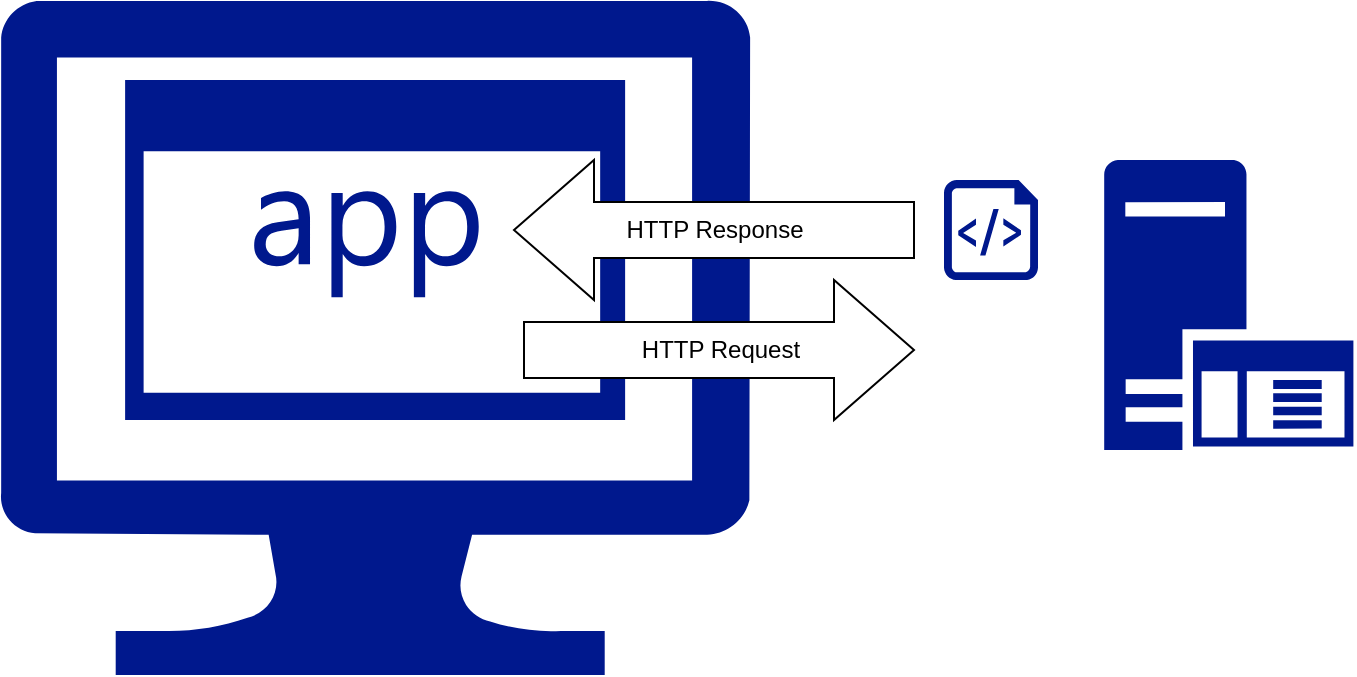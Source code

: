 <mxfile version="14.3.1" type="github"><diagram id="cj0Z7pNimVpw6jqo-E7z" name="Page-1"><mxGraphModel dx="1402" dy="654" grid="1" gridSize="10" guides="1" tooltips="1" connect="1" arrows="1" fold="1" page="1" pageScale="1" pageWidth="850" pageHeight="1100" math="0" shadow="0"><root><mxCell id="0"/><mxCell id="1" parent="0"/><mxCell id="IR-eqQ5YHkqLA4fKnOQH-5" value="" style="aspect=fixed;pointerEvents=1;shadow=0;dashed=0;html=1;strokeColor=none;labelPosition=center;verticalLabelPosition=bottom;verticalAlign=top;align=center;fillColor=#00188D;shape=mxgraph.azure.script_file" parent="1" vertex="1"><mxGeometry x="480" y="200" width="47" height="50" as="geometry"/></mxCell><mxCell id="IR-eqQ5YHkqLA4fKnOQH-7" value="" style="aspect=fixed;pointerEvents=1;shadow=0;dashed=0;html=1;strokeColor=none;labelPosition=center;verticalLabelPosition=bottom;verticalAlign=top;align=center;fillColor=#00188D;shape=mxgraph.mscae.enterprise.application_server" parent="1" vertex="1"><mxGeometry x="560" y="190" width="124.7" height="145" as="geometry"/></mxCell><mxCell id="IR-eqQ5YHkqLA4fKnOQH-8" value="" style="aspect=fixed;pointerEvents=1;shadow=0;dashed=0;html=1;strokeColor=none;labelPosition=center;verticalLabelPosition=bottom;verticalAlign=top;align=center;fillColor=#00188D;shape=mxgraph.azure.computer" parent="1" vertex="1"><mxGeometry x="8.06" y="110" width="375" height="337.5" as="geometry"/></mxCell><mxCell id="yCAJ61VOqBWOnpiDdDVH-1" value="" style="aspect=fixed;pointerEvents=1;shadow=0;dashed=0;html=1;strokeColor=none;labelPosition=center;verticalLabelPosition=bottom;verticalAlign=top;align=center;fillColor=#00188D;shape=mxgraph.mscae.enterprise.application" vertex="1" parent="1"><mxGeometry x="70.56" y="150" width="250" height="170" as="geometry"/></mxCell><mxCell id="IR-eqQ5YHkqLA4fKnOQH-9" value="HTTP Request" style="html=1;shadow=0;dashed=0;align=center;verticalAlign=middle;shape=mxgraph.arrows2.arrow;dy=0.6;dx=40;notch=0;" parent="1" vertex="1"><mxGeometry x="270" y="250" width="195" height="70" as="geometry"/></mxCell><mxCell id="IR-eqQ5YHkqLA4fKnOQH-10" value="HTTP Response" style="html=1;shadow=0;dashed=0;align=center;verticalAlign=middle;shape=mxgraph.arrows2.arrow;dy=0.6;dx=40;flipH=1;notch=0;" parent="1" vertex="1"><mxGeometry x="265" y="190" width="200" height="70" as="geometry"/></mxCell></root></mxGraphModel></diagram></mxfile>